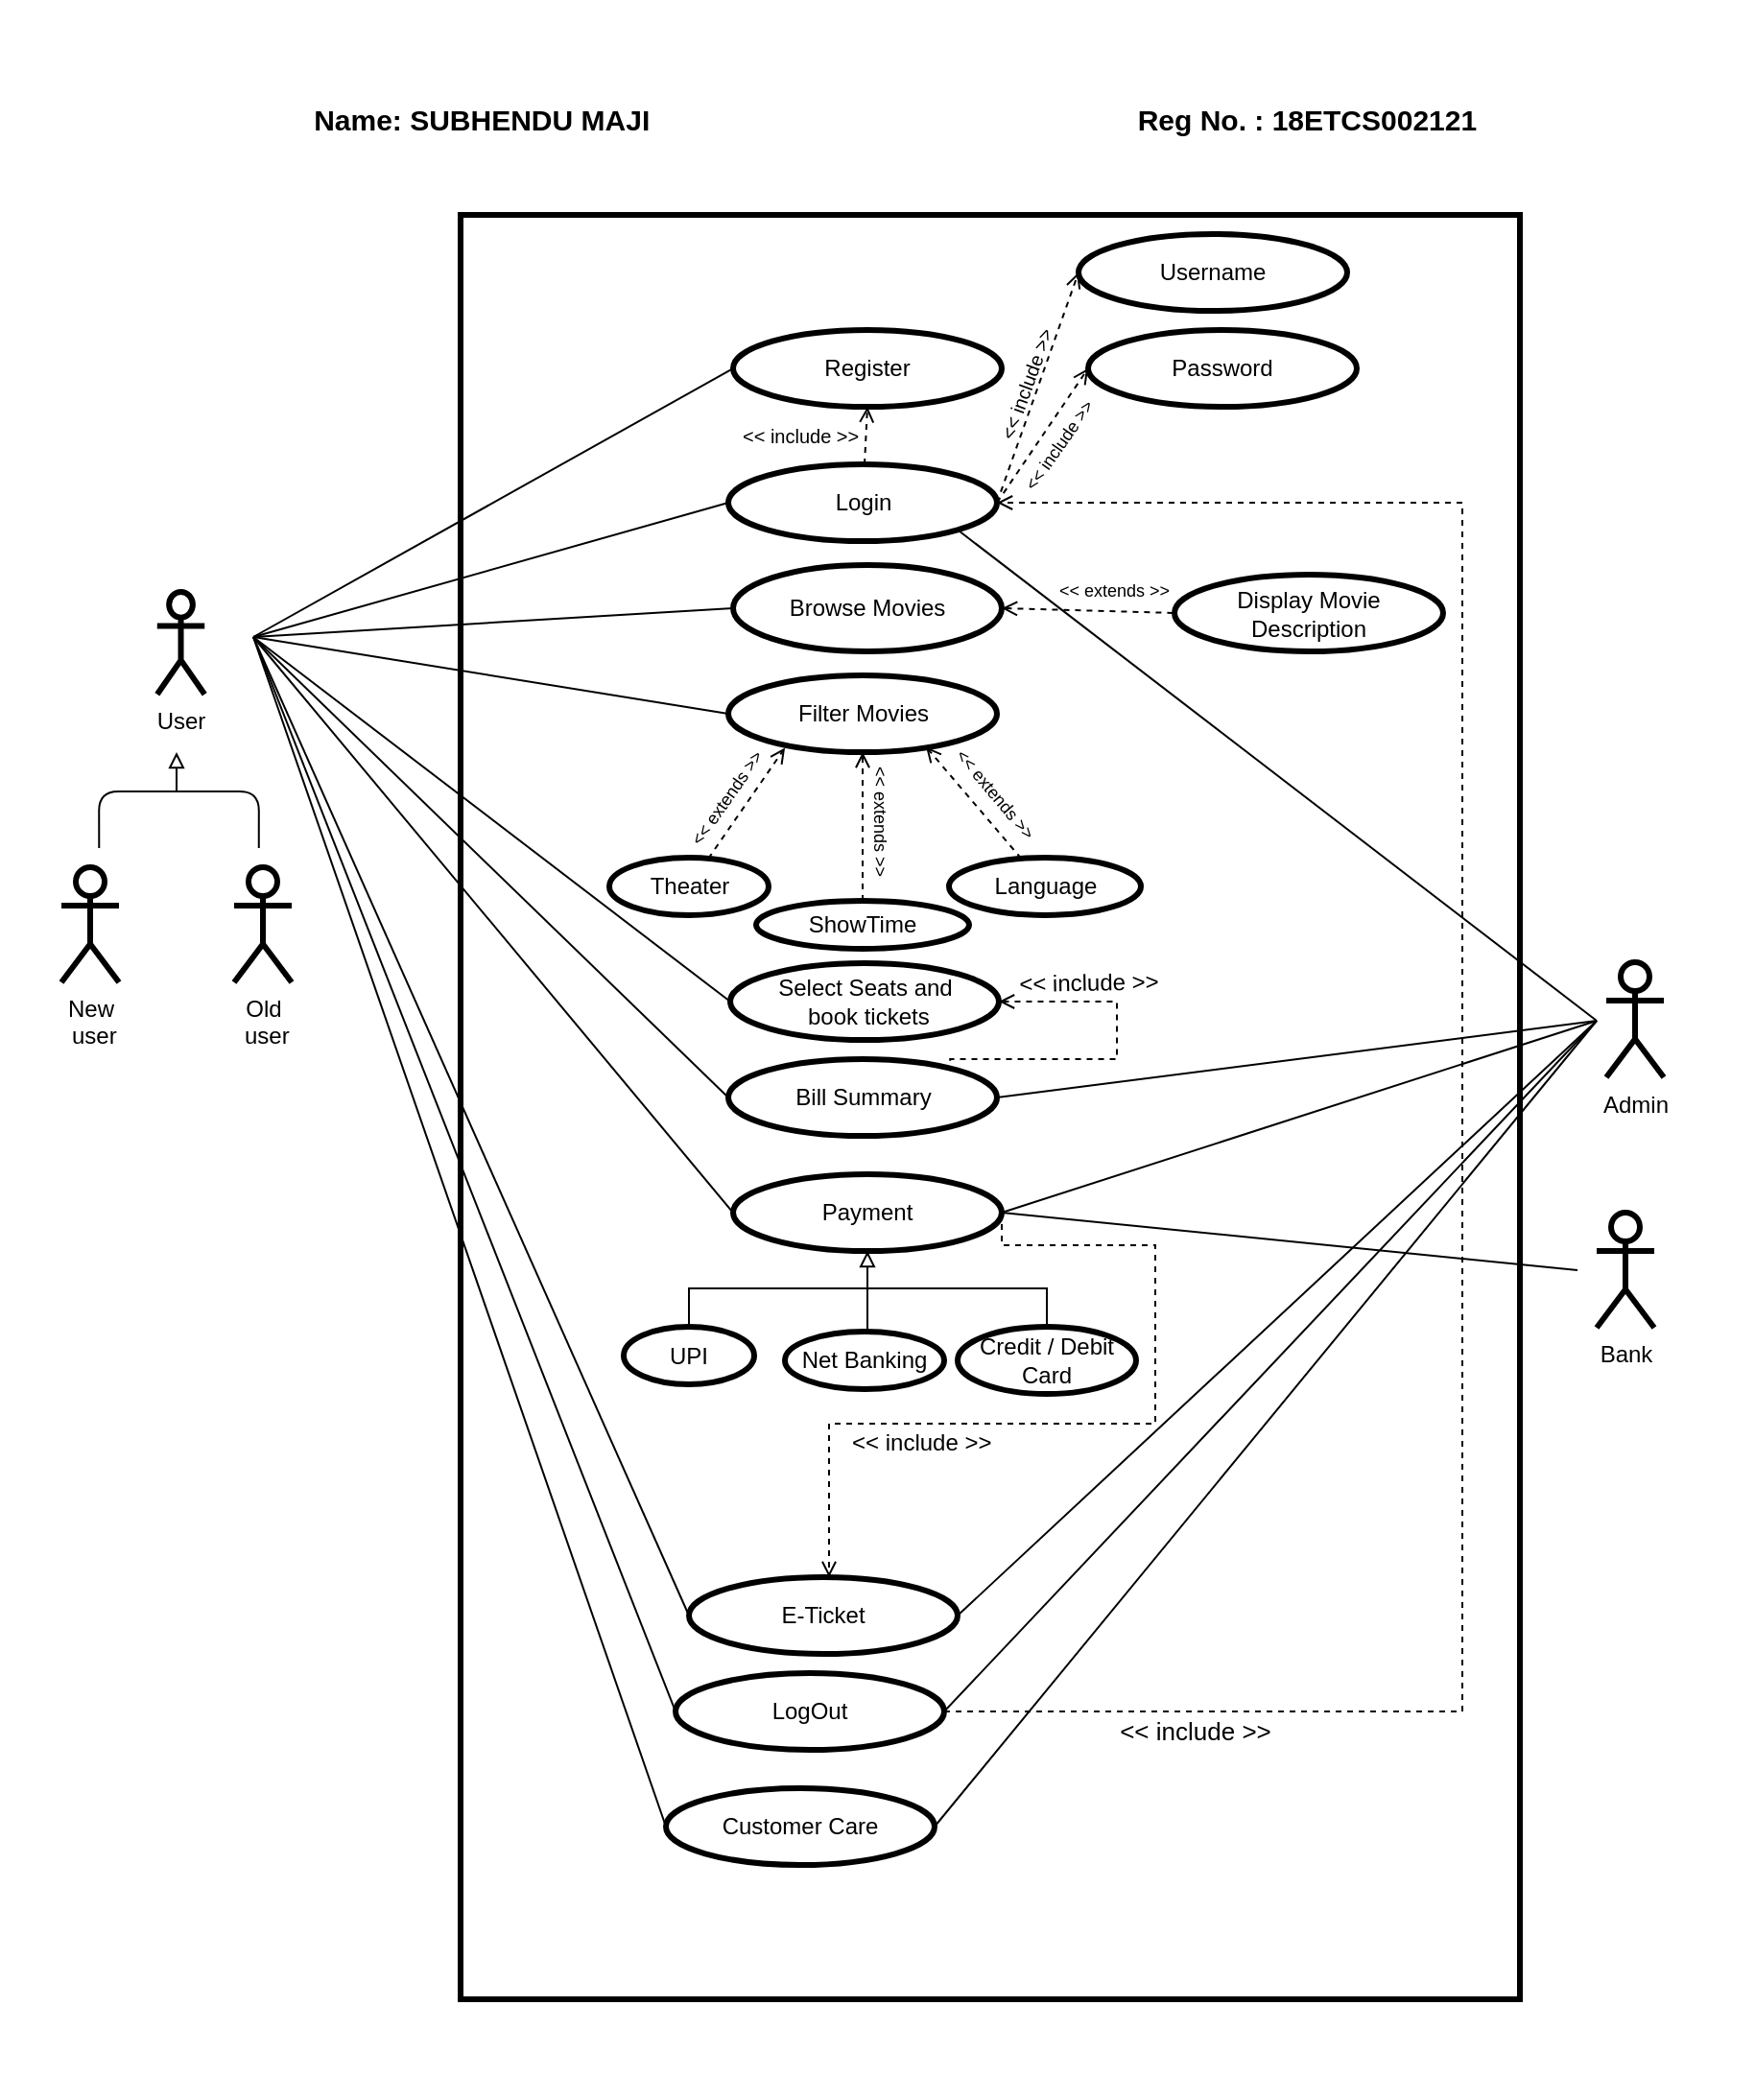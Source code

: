 <mxfile version="12.2.2" type="device" pages="1"><diagram id="XOjdry48mXyV7_b5fMvS" name="Page-1"><mxGraphModel dx="4217" dy="3060" grid="1" gridSize="10" guides="1" tooltips="1" connect="1" arrows="1" fold="1" page="1" pageScale="1" pageWidth="850" pageHeight="1100" math="0" shadow="0"><root><object label="" id="0"><mxCell/></object><mxCell id="1" parent="0"/><mxCell id="2aI3dJoh04dkxuXflUOw-35" value="" style="rounded=0;whiteSpace=wrap;html=1;strokeColor=#FFFFFF;strokeWidth=3;fillColor=none;" vertex="1" parent="1"><mxGeometry x="-40" y="-70" width="910" height="1090" as="geometry"/></mxCell><mxCell id="2aI3dJoh04dkxuXflUOw-33" value="" style="rounded=0;whiteSpace=wrap;html=1;strokeColor=#000000;strokeWidth=3;fillColor=none;" vertex="1" parent="1"><mxGeometry x="198" y="40" width="552" height="930" as="geometry"/></mxCell><mxCell id="tV1g37SZ9LmNmFA0lylJ-17" value="Register" style="ellipse;whiteSpace=wrap;html=1;fillColor=none;strokeWidth=3;" parent="1" vertex="1"><mxGeometry x="340" y="100" width="140" height="40" as="geometry"/></mxCell><mxCell id="tV1g37SZ9LmNmFA0lylJ-70" style="rounded=0;orthogonalLoop=1;jettySize=auto;html=1;startArrow=none;startFill=0;endArrow=none;endFill=0;exitX=0;exitY=0.5;exitDx=0;exitDy=0;" parent="1" source="tV1g37SZ9LmNmFA0lylJ-22" edge="1"><mxGeometry relative="1" as="geometry"><mxPoint x="90" y="260" as="targetPoint"/></mxGeometry></mxCell><mxCell id="tV1g37SZ9LmNmFA0lylJ-71" style="rounded=0;orthogonalLoop=1;jettySize=auto;html=1;startArrow=none;startFill=0;endArrow=none;endFill=0;exitX=1;exitY=0.5;exitDx=0;exitDy=0;" parent="1" source="tV1g37SZ9LmNmFA0lylJ-22" edge="1"><mxGeometry relative="1" as="geometry"><mxPoint x="780" y="590" as="targetPoint"/></mxGeometry></mxCell><mxCell id="tV1g37SZ9LmNmFA0lylJ-72" style="rounded=0;orthogonalLoop=1;jettySize=auto;html=1;startArrow=none;startFill=0;endArrow=none;endFill=0;exitX=1;exitY=0.5;exitDx=0;exitDy=0;" parent="1" source="tV1g37SZ9LmNmFA0lylJ-22" edge="1"><mxGeometry relative="1" as="geometry"><mxPoint x="496" y="770" as="sourcePoint"/><mxPoint x="790" y="460" as="targetPoint"/></mxGeometry></mxCell><mxCell id="2aI3dJoh04dkxuXflUOw-14" style="edgeStyle=orthogonalEdgeStyle;rounded=0;orthogonalLoop=1;jettySize=auto;html=1;dashed=1;startArrow=none;startFill=0;endArrow=open;endFill=0;exitX=1;exitY=0.5;exitDx=0;exitDy=0;" edge="1" parent="1" source="tV1g37SZ9LmNmFA0lylJ-22" target="tV1g37SZ9LmNmFA0lylJ-29"><mxGeometry relative="1" as="geometry"><Array as="points"><mxPoint x="480" y="577"/><mxPoint x="560" y="577"/><mxPoint x="560" y="670"/><mxPoint x="390" y="670"/></Array></mxGeometry></mxCell><mxCell id="tV1g37SZ9LmNmFA0lylJ-22" value="Payment" style="ellipse;whiteSpace=wrap;html=1;fillColor=none;strokeWidth=3;" parent="1" vertex="1"><mxGeometry x="340" y="540" width="140" height="40" as="geometry"/></mxCell><mxCell id="tV1g37SZ9LmNmFA0lylJ-73" style="rounded=0;orthogonalLoop=1;jettySize=auto;html=1;startArrow=none;startFill=0;endArrow=open;endFill=0;entryX=0.5;entryY=1;entryDx=0;entryDy=0;dashed=1;" parent="1" source="tV1g37SZ9LmNmFA0lylJ-23" target="tV1g37SZ9LmNmFA0lylJ-17" edge="1"><mxGeometry relative="1" as="geometry"><mxPoint x="410" y="150" as="targetPoint"/></mxGeometry></mxCell><mxCell id="tV1g37SZ9LmNmFA0lylJ-76" style="edgeStyle=none;rounded=0;orthogonalLoop=1;jettySize=auto;html=1;entryX=0;entryY=0.5;entryDx=0;entryDy=0;dashed=1;startArrow=none;startFill=0;endArrow=open;endFill=0;exitX=1;exitY=0.5;exitDx=0;exitDy=0;" parent="1" source="tV1g37SZ9LmNmFA0lylJ-23" target="tV1g37SZ9LmNmFA0lylJ-74" edge="1"><mxGeometry relative="1" as="geometry"/></mxCell><mxCell id="tV1g37SZ9LmNmFA0lylJ-77" style="edgeStyle=none;rounded=0;orthogonalLoop=1;jettySize=auto;html=1;entryX=0;entryY=0.5;entryDx=0;entryDy=0;dashed=1;startArrow=none;startFill=0;endArrow=open;endFill=0;exitX=1;exitY=0.5;exitDx=0;exitDy=0;" parent="1" source="tV1g37SZ9LmNmFA0lylJ-23" target="tV1g37SZ9LmNmFA0lylJ-75" edge="1"><mxGeometry relative="1" as="geometry"/></mxCell><mxCell id="tV1g37SZ9LmNmFA0lylJ-23" value="Login" style="ellipse;whiteSpace=wrap;html=1;fillColor=none;strokeWidth=3;" parent="1" vertex="1"><mxGeometry x="337.5" y="170" width="140" height="40" as="geometry"/></mxCell><mxCell id="tV1g37SZ9LmNmFA0lylJ-56" style="rounded=0;orthogonalLoop=1;jettySize=auto;html=1;entryX=0;entryY=0.5;entryDx=0;entryDy=0;startArrow=open;startFill=0;endArrow=none;endFill=0;dashed=1;exitX=1;exitY=0.5;exitDx=0;exitDy=0;" parent="1" source="tV1g37SZ9LmNmFA0lylJ-24" target="tV1g37SZ9LmNmFA0lylJ-32" edge="1"><mxGeometry relative="1" as="geometry"/></mxCell><mxCell id="tV1g37SZ9LmNmFA0lylJ-24" value="Browse Movies" style="ellipse;whiteSpace=wrap;html=1;fillColor=none;strokeWidth=3;" parent="1" vertex="1"><mxGeometry x="340" y="222.5" width="140" height="45" as="geometry"/></mxCell><mxCell id="tV1g37SZ9LmNmFA0lylJ-25" value="Bill Summary" style="ellipse;whiteSpace=wrap;html=1;fillColor=none;strokeWidth=3;" parent="1" vertex="1"><mxGeometry x="337.5" y="480" width="140" height="40" as="geometry"/></mxCell><mxCell id="RLNfqwG0adu91AYeYPHb-6" style="edgeStyle=orthogonalEdgeStyle;rounded=0;orthogonalLoop=1;jettySize=auto;html=1;entryX=0.5;entryY=0;entryDx=0;entryDy=0;exitX=0.5;exitY=0;exitDx=0;exitDy=0;endArrow=none;endFill=0;" parent="1" source="tV1g37SZ9LmNmFA0lylJ-26" target="tV1g37SZ9LmNmFA0lylJ-28" edge="1"><mxGeometry relative="1" as="geometry"/></mxCell><mxCell id="tV1g37SZ9LmNmFA0lylJ-26" value="Credit / Debit Card" style="ellipse;whiteSpace=wrap;html=1;fillColor=none;strokeWidth=3;" parent="1" vertex="1"><mxGeometry x="457" y="619.5" width="93" height="35" as="geometry"/></mxCell><mxCell id="tV1g37SZ9LmNmFA0lylJ-84" value="" style="edgeStyle=orthogonalEdgeStyle;rounded=0;orthogonalLoop=1;jettySize=auto;html=1;startArrow=none;startFill=0;endArrow=block;endFill=0;fontSize=10;exitX=0.5;exitY=0;exitDx=0;exitDy=0;" parent="1" source="tV1g37SZ9LmNmFA0lylJ-27" target="tV1g37SZ9LmNmFA0lylJ-22" edge="1"><mxGeometry relative="1" as="geometry"><mxPoint x="412.5" y="480" as="sourcePoint"/><Array as="points"><mxPoint x="410" y="622"/></Array></mxGeometry></mxCell><mxCell id="tV1g37SZ9LmNmFA0lylJ-27" value="Net Banking" style="ellipse;whiteSpace=wrap;html=1;fillColor=none;strokeWidth=3;" parent="1" vertex="1"><mxGeometry x="367" y="622" width="83" height="30" as="geometry"/></mxCell><mxCell id="tV1g37SZ9LmNmFA0lylJ-28" value="UPI" style="ellipse;whiteSpace=wrap;html=1;fillColor=none;strokeWidth=3;" parent="1" vertex="1"><mxGeometry x="283" y="619.5" width="68" height="30" as="geometry"/></mxCell><mxCell id="tV1g37SZ9LmNmFA0lylJ-69" style="rounded=0;orthogonalLoop=1;jettySize=auto;html=1;startArrow=none;startFill=0;endArrow=none;endFill=0;exitX=1;exitY=0.5;exitDx=0;exitDy=0;" parent="1" source="tV1g37SZ9LmNmFA0lylJ-29" edge="1"><mxGeometry relative="1" as="geometry"><mxPoint x="790" y="460" as="targetPoint"/></mxGeometry></mxCell><mxCell id="tV1g37SZ9LmNmFA0lylJ-29" value="E-Ticket" style="ellipse;whiteSpace=wrap;html=1;fillColor=none;strokeWidth=3;" parent="1" vertex="1"><mxGeometry x="317" y="750" width="140" height="40" as="geometry"/></mxCell><mxCell id="tV1g37SZ9LmNmFA0lylJ-83" style="rounded=0;orthogonalLoop=1;jettySize=auto;html=1;startArrow=none;startFill=0;endArrow=none;endFill=0;fontSize=10;exitX=1;exitY=0.5;exitDx=0;exitDy=0;" parent="1" source="tV1g37SZ9LmNmFA0lylJ-30" edge="1"><mxGeometry relative="1" as="geometry"><mxPoint x="790" y="460" as="targetPoint"/></mxGeometry></mxCell><mxCell id="2aI3dJoh04dkxuXflUOw-37" style="edgeStyle=orthogonalEdgeStyle;rounded=0;orthogonalLoop=1;jettySize=auto;html=1;dashed=1;startArrow=none;startFill=0;endArrow=open;endFill=0;entryX=1;entryY=0.5;entryDx=0;entryDy=0;" edge="1" parent="1" source="tV1g37SZ9LmNmFA0lylJ-30" target="tV1g37SZ9LmNmFA0lylJ-23"><mxGeometry relative="1" as="geometry"><mxPoint x="478" y="190" as="targetPoint"/><Array as="points"><mxPoint x="720" y="820"/><mxPoint x="720" y="190"/></Array></mxGeometry></mxCell><mxCell id="tV1g37SZ9LmNmFA0lylJ-30" value="LogOut" style="ellipse;whiteSpace=wrap;html=1;fillColor=none;strokeWidth=3;" parent="1" vertex="1"><mxGeometry x="310" y="800" width="140" height="40" as="geometry"/></mxCell><mxCell id="tV1g37SZ9LmNmFA0lylJ-68" style="rounded=0;orthogonalLoop=1;jettySize=auto;html=1;startArrow=none;startFill=0;endArrow=none;endFill=0;exitX=0;exitY=0.5;exitDx=0;exitDy=0;" parent="1" source="tV1g37SZ9LmNmFA0lylJ-31" edge="1"><mxGeometry relative="1" as="geometry"><mxPoint x="90" y="260" as="targetPoint"/></mxGeometry></mxCell><mxCell id="2aI3dJoh04dkxuXflUOw-19" style="edgeStyle=orthogonalEdgeStyle;rounded=0;orthogonalLoop=1;jettySize=auto;html=1;dashed=1;startArrow=open;startFill=0;endArrow=none;endFill=0;entryX=0.826;entryY=0.138;entryDx=0;entryDy=0;entryPerimeter=0;" edge="1" parent="1" source="tV1g37SZ9LmNmFA0lylJ-31" target="tV1g37SZ9LmNmFA0lylJ-25"><mxGeometry relative="1" as="geometry"><mxPoint x="473" y="489" as="targetPoint"/><Array as="points"><mxPoint x="540" y="450"/><mxPoint x="540" y="480"/><mxPoint x="453" y="480"/></Array></mxGeometry></mxCell><mxCell id="tV1g37SZ9LmNmFA0lylJ-31" value="Select Seats and&lt;br&gt;&amp;nbsp;book tickets" style="ellipse;whiteSpace=wrap;html=1;fillColor=none;strokeWidth=3;" parent="1" vertex="1"><mxGeometry x="338.5" y="430" width="140" height="40" as="geometry"/></mxCell><mxCell id="tV1g37SZ9LmNmFA0lylJ-32" value="Display Movie Description" style="ellipse;whiteSpace=wrap;html=1;fillColor=none;strokeWidth=3;" parent="1" vertex="1"><mxGeometry x="570" y="227.5" width="140" height="40" as="geometry"/></mxCell><mxCell id="tV1g37SZ9LmNmFA0lylJ-36" value="Filter Movies" style="ellipse;whiteSpace=wrap;html=1;fillColor=none;strokeWidth=3;" parent="1" vertex="1"><mxGeometry x="337.5" y="280" width="140" height="40" as="geometry"/></mxCell><mxCell id="tV1g37SZ9LmNmFA0lylJ-51" style="rounded=0;orthogonalLoop=1;jettySize=auto;html=1;endArrow=open;endFill=0;startArrow=none;startFill=0;entryX=0.5;entryY=1;entryDx=0;entryDy=0;exitX=0.5;exitY=0;exitDx=0;exitDy=0;dashed=1;" parent="1" source="tV1g37SZ9LmNmFA0lylJ-37" target="tV1g37SZ9LmNmFA0lylJ-36" edge="1"><mxGeometry relative="1" as="geometry"><mxPoint x="580.5" y="440" as="targetPoint"/><mxPoint x="407" y="370" as="sourcePoint"/></mxGeometry></mxCell><mxCell id="tV1g37SZ9LmNmFA0lylJ-37" value="ShowTime" style="ellipse;whiteSpace=wrap;html=1;fillColor=none;strokeWidth=3;" parent="1" vertex="1"><mxGeometry x="352" y="397.5" width="111" height="25" as="geometry"/></mxCell><mxCell id="2aI3dJoh04dkxuXflUOw-25" style="rounded=0;orthogonalLoop=1;jettySize=auto;html=1;entryX=0.736;entryY=0.931;entryDx=0;entryDy=0;entryPerimeter=0;dashed=1;startArrow=none;startFill=0;endArrow=open;endFill=0;" edge="1" parent="1" source="tV1g37SZ9LmNmFA0lylJ-38" target="tV1g37SZ9LmNmFA0lylJ-36"><mxGeometry relative="1" as="geometry"/></mxCell><mxCell id="tV1g37SZ9LmNmFA0lylJ-38" value="Language" style="ellipse;whiteSpace=wrap;html=1;fillColor=none;strokeWidth=3;" parent="1" vertex="1"><mxGeometry x="452.5" y="375" width="100" height="30" as="geometry"/></mxCell><mxCell id="2aI3dJoh04dkxuXflUOw-26" style="rounded=0;orthogonalLoop=1;jettySize=auto;html=1;dashed=1;startArrow=none;startFill=0;endArrow=open;endFill=0;entryX=0.211;entryY=0.944;entryDx=0;entryDy=0;entryPerimeter=0;" edge="1" parent="1" source="tV1g37SZ9LmNmFA0lylJ-39" target="tV1g37SZ9LmNmFA0lylJ-36"><mxGeometry relative="1" as="geometry"><mxPoint x="400" y="320" as="targetPoint"/></mxGeometry></mxCell><mxCell id="tV1g37SZ9LmNmFA0lylJ-39" value="Theater" style="ellipse;whiteSpace=wrap;html=1;fillColor=none;strokeWidth=3;" parent="1" vertex="1"><mxGeometry x="275.5" y="375" width="83" height="30" as="geometry"/></mxCell><mxCell id="tV1g37SZ9LmNmFA0lylJ-40" value="Admin" style="shape=umlActor;verticalLabelPosition=bottom;labelBackgroundColor=#ffffff;verticalAlign=top;html=1;outlineConnect=0;fillColor=none;strokeWidth=3;" parent="1" vertex="1"><mxGeometry x="795" y="429.5" width="30" height="60" as="geometry"/></mxCell><mxCell id="tV1g37SZ9LmNmFA0lylJ-42" value="Bank" style="shape=umlActor;verticalLabelPosition=bottom;labelBackgroundColor=#ffffff;verticalAlign=top;html=1;outlineConnect=0;fillColor=none;strokeWidth=3;" parent="1" vertex="1"><mxGeometry x="790" y="560" width="30" height="60" as="geometry"/></mxCell><mxCell id="tV1g37SZ9LmNmFA0lylJ-45" style="rounded=0;orthogonalLoop=1;jettySize=auto;html=1;entryX=0;entryY=0.5;entryDx=0;entryDy=0;endArrow=none;endFill=0;" parent="1" target="tV1g37SZ9LmNmFA0lylJ-17" edge="1"><mxGeometry relative="1" as="geometry"><mxPoint x="90" y="260" as="sourcePoint"/></mxGeometry></mxCell><mxCell id="tV1g37SZ9LmNmFA0lylJ-46" style="rounded=0;orthogonalLoop=1;jettySize=auto;html=1;entryX=0;entryY=0.5;entryDx=0;entryDy=0;endArrow=none;endFill=0;" parent="1" target="tV1g37SZ9LmNmFA0lylJ-23" edge="1"><mxGeometry relative="1" as="geometry"><mxPoint x="90" y="260" as="sourcePoint"/><mxPoint x="390" y="150.0" as="targetPoint"/></mxGeometry></mxCell><mxCell id="tV1g37SZ9LmNmFA0lylJ-48" style="rounded=0;orthogonalLoop=1;jettySize=auto;html=1;entryX=0;entryY=0.5;entryDx=0;entryDy=0;endArrow=none;endFill=0;" parent="1" target="tV1g37SZ9LmNmFA0lylJ-24" edge="1"><mxGeometry relative="1" as="geometry"><mxPoint x="90" y="260" as="sourcePoint"/><mxPoint x="400" y="160.0" as="targetPoint"/></mxGeometry></mxCell><mxCell id="tV1g37SZ9LmNmFA0lylJ-54" style="rounded=0;orthogonalLoop=1;jettySize=auto;html=1;entryX=0;entryY=0.5;entryDx=0;entryDy=0;endArrow=none;endFill=0;" parent="1" target="tV1g37SZ9LmNmFA0lylJ-36" edge="1"><mxGeometry relative="1" as="geometry"><mxPoint x="90" y="260" as="sourcePoint"/><mxPoint x="350" y="245" as="targetPoint"/></mxGeometry></mxCell><mxCell id="tV1g37SZ9LmNmFA0lylJ-59" style="rounded=0;orthogonalLoop=1;jettySize=auto;html=1;entryX=0;entryY=0.5;entryDx=0;entryDy=0;endArrow=none;endFill=0;" parent="1" target="tV1g37SZ9LmNmFA0lylJ-29" edge="1"><mxGeometry relative="1" as="geometry"><mxPoint x="90" y="260" as="sourcePoint"/><mxPoint x="330" y="460" as="targetPoint"/></mxGeometry></mxCell><mxCell id="tV1g37SZ9LmNmFA0lylJ-62" style="rounded=0;orthogonalLoop=1;jettySize=auto;html=1;entryX=0;entryY=0.5;entryDx=0;entryDy=0;endArrow=none;endFill=0;" parent="1" target="tV1g37SZ9LmNmFA0lylJ-30" edge="1"><mxGeometry relative="1" as="geometry"><mxPoint x="90" y="260" as="sourcePoint"/><mxPoint x="340" y="470" as="targetPoint"/></mxGeometry></mxCell><mxCell id="tV1g37SZ9LmNmFA0lylJ-74" value="Username" style="ellipse;whiteSpace=wrap;html=1;fillColor=none;strokeWidth=3;" parent="1" vertex="1"><mxGeometry x="520" y="50" width="140" height="40" as="geometry"/></mxCell><mxCell id="tV1g37SZ9LmNmFA0lylJ-75" value="Password" style="ellipse;whiteSpace=wrap;html=1;fillColor=none;strokeWidth=3;" parent="1" vertex="1"><mxGeometry x="525" y="100" width="140" height="40" as="geometry"/></mxCell><mxCell id="tV1g37SZ9LmNmFA0lylJ-78" value="&amp;lt;&amp;lt; include &amp;gt;&amp;gt;" style="text;html=1;resizable=0;points=[];autosize=1;align=left;verticalAlign=top;spacingTop=-4;rotation=-70;fontSize=10;" parent="1" vertex="1"><mxGeometry x="452.5" y="115" width="80" height="10" as="geometry"/></mxCell><mxCell id="tV1g37SZ9LmNmFA0lylJ-79" value="&lt;font style=&quot;font-size: 9px&quot;&gt;&amp;lt;&amp;lt; include &amp;gt;&amp;gt;&lt;/font&gt;" style="text;html=1;resizable=0;points=[];autosize=1;align=left;verticalAlign=top;spacingTop=-4;rotation=-55;" parent="1" vertex="1"><mxGeometry x="477.5" y="145" width="70" height="20" as="geometry"/></mxCell><mxCell id="tV1g37SZ9LmNmFA0lylJ-82" value="&lt;font style=&quot;font-size: 9px&quot;&gt;&amp;lt;&amp;lt; extends &amp;gt;&amp;gt;&lt;/font&gt;" style="text;html=1;resizable=0;points=[];autosize=1;align=left;verticalAlign=top;spacingTop=-4;rotation=0;" parent="1" vertex="1"><mxGeometry x="507.5" y="225" width="70" height="20" as="geometry"/></mxCell><mxCell id="tV1g37SZ9LmNmFA0lylJ-3" value="User" style="shape=umlActor;verticalLabelPosition=bottom;labelBackgroundColor=#ffffff;verticalAlign=top;html=1;outlineConnect=0;strokeWidth=3;" parent="1" vertex="1"><mxGeometry x="39.912" y="236.5" width="24.706" height="53.333" as="geometry"/></mxCell><mxCell id="tV1g37SZ9LmNmFA0lylJ-7" value="" style="endArrow=none;html=1;edgeStyle=orthogonalEdgeStyle;" parent="1" edge="1"><mxGeometry width="50" height="50" relative="1" as="geometry"><mxPoint x="9.635" y="369.94" as="sourcePoint"/><mxPoint x="92.878" y="369.94" as="targetPoint"/><Array as="points"><mxPoint x="9.635" y="340.5"/><mxPoint x="92.878" y="340.5"/></Array></mxGeometry></mxCell><mxCell id="tV1g37SZ9LmNmFA0lylJ-6" value="" style="endArrow=block;html=1;endFill=0;" parent="1" edge="1"><mxGeometry width="50" height="50" relative="1" as="geometry"><mxPoint x="50" y="340" as="sourcePoint"/><mxPoint x="50" y="320" as="targetPoint"/></mxGeometry></mxCell><mxCell id="RLNfqwG0adu91AYeYPHb-5" style="edgeStyle=none;rounded=0;orthogonalLoop=1;jettySize=auto;html=1;exitX=0.5;exitY=1;exitDx=0;exitDy=0;" parent="1" source="tV1g37SZ9LmNmFA0lylJ-28" target="tV1g37SZ9LmNmFA0lylJ-28" edge="1"><mxGeometry relative="1" as="geometry"/></mxCell><mxCell id="RLNfqwG0adu91AYeYPHb-12" style="rounded=0;orthogonalLoop=1;jettySize=auto;html=1;startArrow=none;startFill=0;endArrow=none;endFill=0;exitX=1;exitY=0.5;exitDx=0;exitDy=0;" parent="1" source="tV1g37SZ9LmNmFA0lylJ-25" edge="1"><mxGeometry relative="1" as="geometry"><mxPoint x="790" y="460" as="targetPoint"/><mxPoint x="487.5" y="580" as="sourcePoint"/></mxGeometry></mxCell><mxCell id="RLNfqwG0adu91AYeYPHb-13" style="rounded=0;orthogonalLoop=1;jettySize=auto;html=1;entryX=0;entryY=0.5;entryDx=0;entryDy=0;endArrow=none;endFill=0;" parent="1" target="tV1g37SZ9LmNmFA0lylJ-25" edge="1"><mxGeometry relative="1" as="geometry"><mxPoint x="90" y="260" as="sourcePoint"/><mxPoint x="347.5" y="580" as="targetPoint"/></mxGeometry></mxCell><mxCell id="2aI3dJoh04dkxuXflUOw-5" style="rounded=0;orthogonalLoop=1;jettySize=auto;html=1;exitX=0;exitY=0.5;exitDx=0;exitDy=0;endArrow=none;endFill=0;" edge="1" parent="1" source="2aI3dJoh04dkxuXflUOw-4"><mxGeometry relative="1" as="geometry"><mxPoint x="90" y="260" as="targetPoint"/></mxGeometry></mxCell><mxCell id="2aI3dJoh04dkxuXflUOw-6" style="edgeStyle=none;rounded=0;orthogonalLoop=1;jettySize=auto;html=1;exitX=1;exitY=0.5;exitDx=0;exitDy=0;endArrow=none;endFill=0;" edge="1" parent="1" source="2aI3dJoh04dkxuXflUOw-4"><mxGeometry relative="1" as="geometry"><mxPoint x="790" y="460" as="targetPoint"/></mxGeometry></mxCell><mxCell id="2aI3dJoh04dkxuXflUOw-4" value="Customer Care" style="ellipse;whiteSpace=wrap;html=1;fillColor=none;strokeWidth=3;" vertex="1" parent="1"><mxGeometry x="305" y="860" width="140" height="40" as="geometry"/></mxCell><mxCell id="2aI3dJoh04dkxuXflUOw-12" value="&amp;lt;&amp;lt; include &amp;gt;&amp;gt;" style="text;html=1;resizable=0;points=[];autosize=1;align=left;verticalAlign=top;spacingTop=-4;rotation=-1;" vertex="1" parent="1"><mxGeometry x="487.5" y="430" width="90" height="20" as="geometry"/></mxCell><mxCell id="2aI3dJoh04dkxuXflUOw-15" value="&amp;lt;&amp;lt; include &amp;gt;&amp;gt;" style="text;html=1;resizable=0;points=[];autosize=1;align=left;verticalAlign=top;spacingTop=-4;" vertex="1" parent="1"><mxGeometry x="400" y="670" width="90" height="20" as="geometry"/></mxCell><mxCell id="2aI3dJoh04dkxuXflUOw-18" value="&lt;font style=&quot;font-size: 10px&quot;&gt;&amp;lt;&amp;lt; include &amp;gt;&amp;gt;&lt;/font&gt;" style="text;html=1;resizable=0;points=[];autosize=1;align=left;verticalAlign=top;spacingTop=-4;" vertex="1" parent="1"><mxGeometry x="342.5" y="145" width="80" height="20" as="geometry"/></mxCell><mxCell id="2aI3dJoh04dkxuXflUOw-20" value="New&lt;br&gt;&amp;nbsp;user" style="shape=umlActor;verticalLabelPosition=bottom;labelBackgroundColor=#ffffff;verticalAlign=top;html=1;outlineConnect=0;fillColor=none;strokeWidth=3;" vertex="1" parent="1"><mxGeometry x="-10" y="380" width="30" height="60" as="geometry"/></mxCell><mxCell id="2aI3dJoh04dkxuXflUOw-23" value="Old&lt;br&gt;&amp;nbsp;user" style="shape=umlActor;verticalLabelPosition=bottom;labelBackgroundColor=#ffffff;verticalAlign=top;html=1;outlineConnect=0;fillColor=none;strokeWidth=3;" vertex="1" parent="1"><mxGeometry x="80" y="380" width="30" height="60" as="geometry"/></mxCell><mxCell id="2aI3dJoh04dkxuXflUOw-27" value="&lt;font style=&quot;font-size: 9px&quot;&gt;&amp;lt;&amp;lt; extends &amp;gt;&amp;gt;&lt;/font&gt;" style="text;html=1;resizable=0;points=[];autosize=1;align=left;verticalAlign=top;spacingTop=-4;rotation=50;" vertex="1" parent="1"><mxGeometry x="445" y="335" width="70" height="20" as="geometry"/></mxCell><mxCell id="2aI3dJoh04dkxuXflUOw-28" value="&lt;font style=&quot;font-size: 9px&quot;&gt;&amp;lt;&amp;lt; extends &amp;gt;&amp;gt;&lt;/font&gt;" style="text;html=1;resizable=0;points=[];autosize=1;align=left;verticalAlign=top;spacingTop=-4;rotation=90;" vertex="1" parent="1"><mxGeometry x="382.5" y="350" width="70" height="20" as="geometry"/></mxCell><mxCell id="2aI3dJoh04dkxuXflUOw-29" value="&lt;font style=&quot;font-size: 9px&quot;&gt;&amp;lt;&amp;lt; extends &amp;gt;&amp;gt;&lt;/font&gt;" style="text;html=1;resizable=0;points=[];autosize=1;align=left;verticalAlign=top;spacingTop=-4;rotation=-55;" vertex="1" parent="1"><mxGeometry x="303.5" y="330" width="70" height="20" as="geometry"/></mxCell><mxCell id="2aI3dJoh04dkxuXflUOw-39" value="&lt;font style=&quot;font-size: 13px&quot;&gt;&amp;lt;&amp;lt; include &amp;gt;&amp;gt;&lt;/font&gt;" style="text;html=1;strokeColor=none;fillColor=none;align=center;verticalAlign=middle;whiteSpace=wrap;rounded=0;" vertex="1" parent="1"><mxGeometry x="540" y="820" width="82" height="20" as="geometry"/></mxCell><mxCell id="2aI3dJoh04dkxuXflUOw-41" value="&lt;font style=&quot;font-size: 15px&quot;&gt;&lt;b&gt;Name: SUBHENDU MAJI&amp;nbsp; &amp;nbsp; &amp;nbsp; &amp;nbsp; &amp;nbsp; &amp;nbsp; &amp;nbsp; &amp;nbsp; &amp;nbsp; &amp;nbsp; &amp;nbsp; &amp;nbsp; &amp;nbsp; &amp;nbsp; &amp;nbsp; &amp;nbsp; &amp;nbsp; &amp;nbsp; &amp;nbsp; &amp;nbsp; &amp;nbsp; &amp;nbsp; &amp;nbsp; &amp;nbsp; &amp;nbsp; &amp;nbsp; &amp;nbsp; &amp;nbsp; &amp;nbsp; &amp;nbsp; &amp;nbsp;Reg No. : 18ETCS002121&amp;nbsp; &amp;nbsp; &amp;nbsp;&lt;/b&gt;&lt;/font&gt;" style="text;html=1;strokeColor=none;fillColor=none;align=center;verticalAlign=middle;whiteSpace=wrap;rounded=0;" vertex="1" parent="1"><mxGeometry x="120" y="-20" width="630" height="20" as="geometry"/></mxCell><mxCell id="2aI3dJoh04dkxuXflUOw-42" style="rounded=0;orthogonalLoop=1;jettySize=auto;html=1;startArrow=none;startFill=0;endArrow=none;endFill=0;exitX=1;exitY=1;exitDx=0;exitDy=0;" edge="1" parent="1" source="tV1g37SZ9LmNmFA0lylJ-23"><mxGeometry relative="1" as="geometry"><mxPoint x="480" y="190" as="sourcePoint"/><mxPoint x="790" y="460" as="targetPoint"/></mxGeometry></mxCell></root></mxGraphModel></diagram></mxfile>